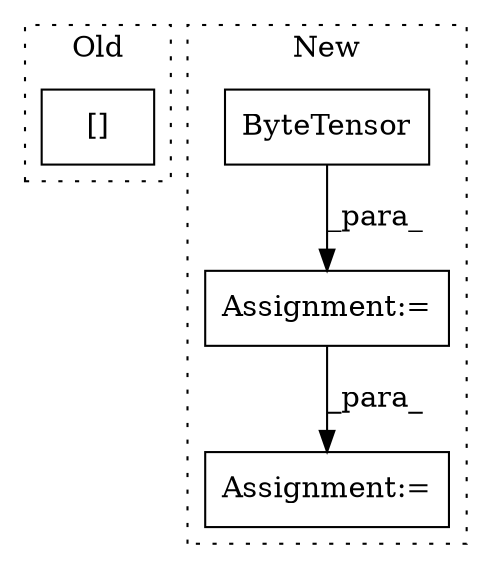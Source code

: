 digraph G {
subgraph cluster0 {
1 [label="[]" a="2" s="6027,6037" l="9,1" shape="box"];
label = "Old";
style="dotted";
}
subgraph cluster1 {
2 [label="ByteTensor" a="32" s="5155,5181" l="11,1" shape="box"];
3 [label="Assignment:=" a="7" s="5471" l="1" shape="box"];
4 [label="Assignment:=" a="7" s="5148" l="1" shape="box"];
label = "New";
style="dotted";
}
2 -> 4 [label="_para_"];
4 -> 3 [label="_para_"];
}